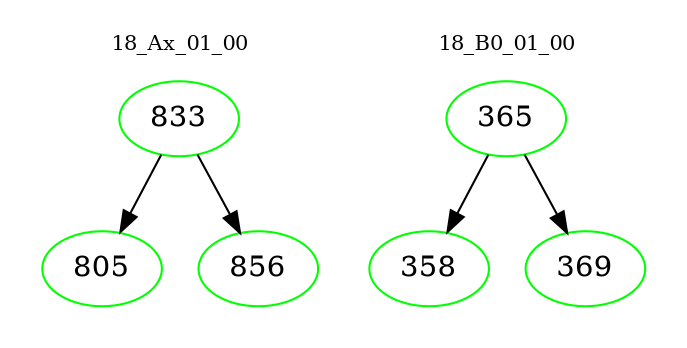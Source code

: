 digraph{
subgraph cluster_0 {
color = white
label = "18_Ax_01_00";
fontsize=10;
T0_833 [label="833", color="green"]
T0_833 -> T0_805 [color="black"]
T0_805 [label="805", color="green"]
T0_833 -> T0_856 [color="black"]
T0_856 [label="856", color="green"]
}
subgraph cluster_1 {
color = white
label = "18_B0_01_00";
fontsize=10;
T1_365 [label="365", color="green"]
T1_365 -> T1_358 [color="black"]
T1_358 [label="358", color="green"]
T1_365 -> T1_369 [color="black"]
T1_369 [label="369", color="green"]
}
}

